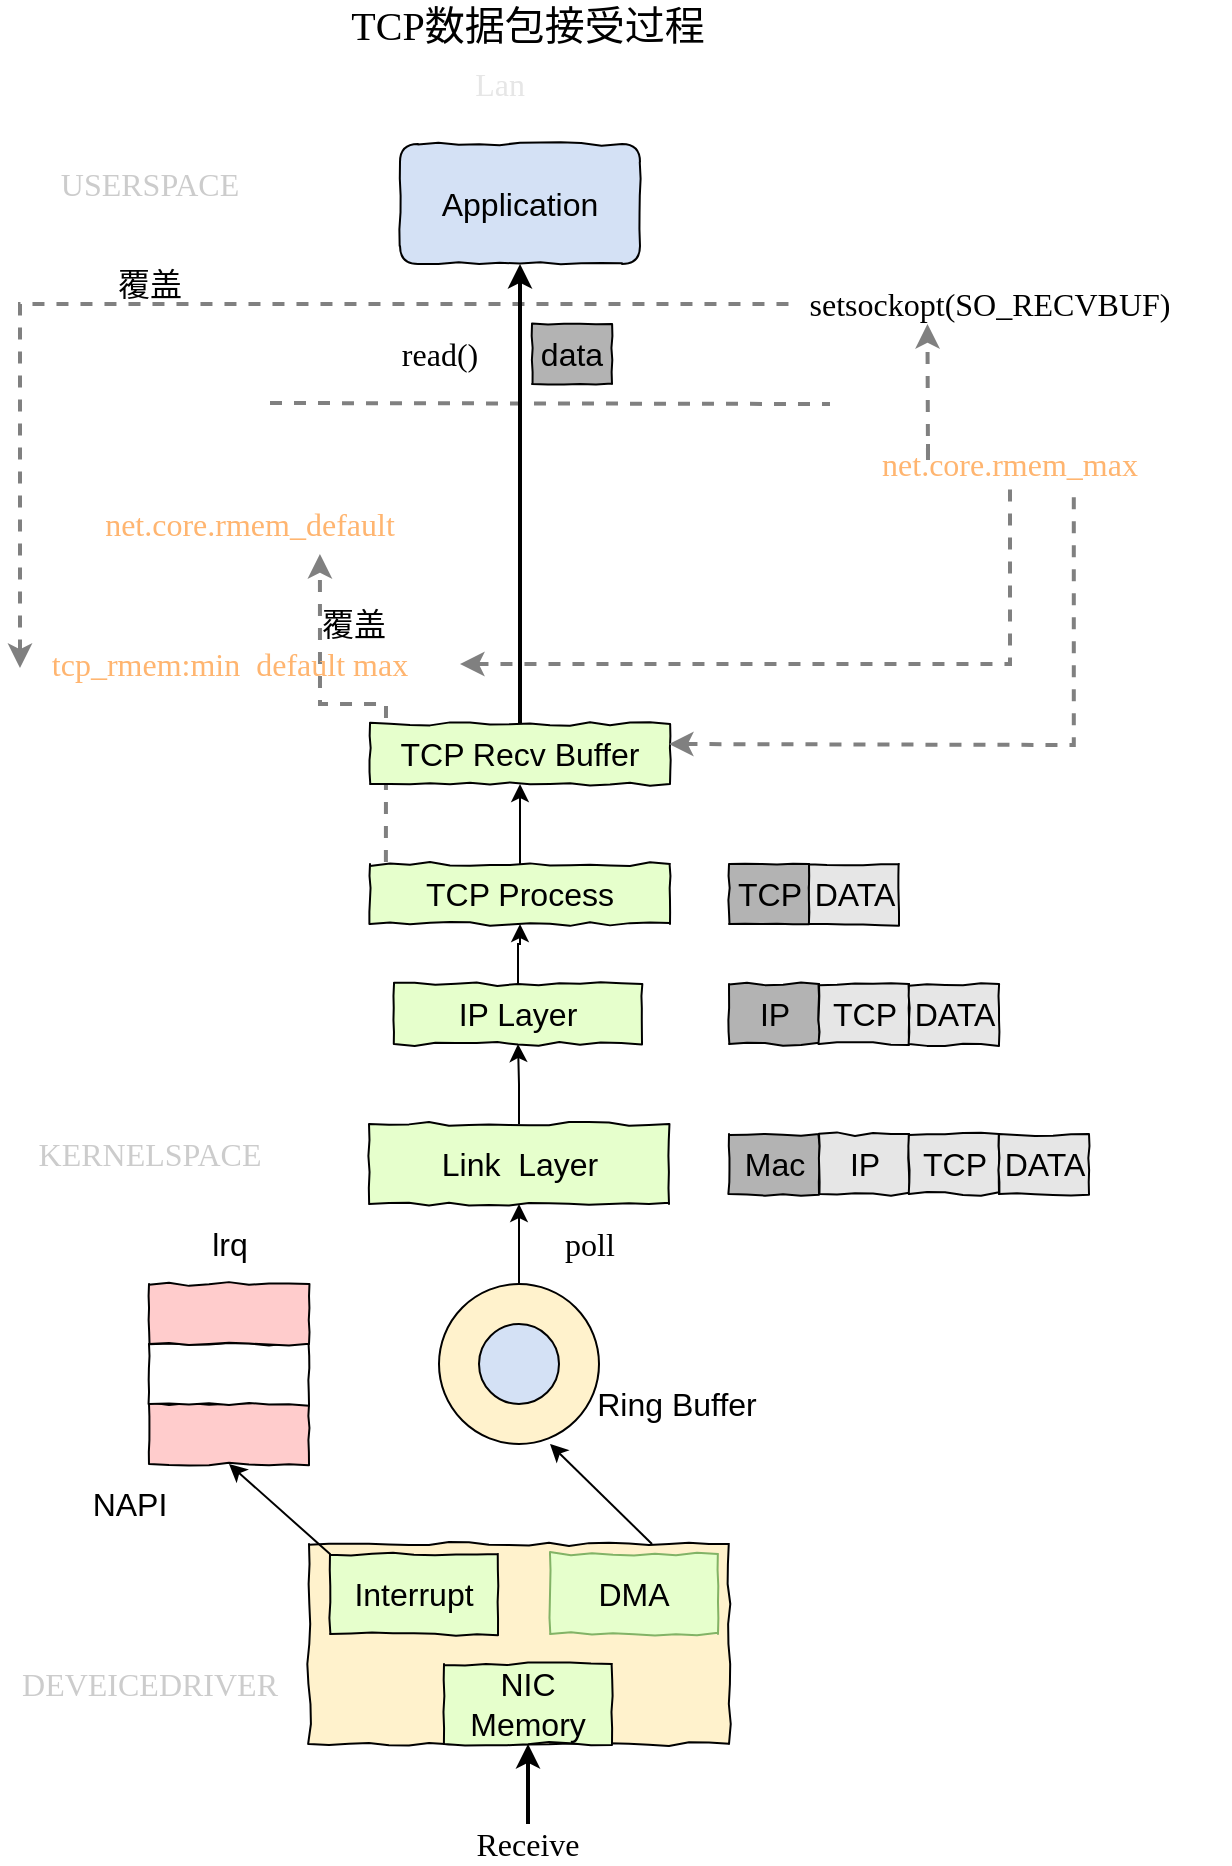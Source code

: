 <mxfile version="13.6.2" type="device"><diagram id="Hfrxmx6uo8DTdhoC0Vx8" name="第 1 页"><mxGraphModel dx="925" dy="1808" grid="1" gridSize="10" guides="1" tooltips="1" connect="1" arrows="1" fold="1" page="1" pageScale="1" pageWidth="827" pageHeight="1169" math="0" shadow="0"><root><mxCell id="0"/><mxCell id="1" parent="0"/><mxCell id="3Puk5AsZK9fZrvvXnotV-1" value="" style="rounded=0;whiteSpace=wrap;html=1;comic=1;fontSize=16;fillColor=#FFF2CC;" vertex="1" parent="1"><mxGeometry x="229.5" y="350" width="210" height="100" as="geometry"/></mxCell><mxCell id="3Puk5AsZK9fZrvvXnotV-25" value="" style="edgeStyle=orthogonalEdgeStyle;rounded=0;orthogonalLoop=1;jettySize=auto;html=1;fontSize=16;" edge="1" parent="1" source="3Puk5AsZK9fZrvvXnotV-2" target="3Puk5AsZK9fZrvvXnotV-4"><mxGeometry relative="1" as="geometry"/></mxCell><mxCell id="3Puk5AsZK9fZrvvXnotV-2" value="" style="ellipse;whiteSpace=wrap;html=1;aspect=fixed;comic=1;fontSize=16;fillColor=#FFF2CC;" vertex="1" parent="1"><mxGeometry x="294.5" y="220" width="80" height="80" as="geometry"/></mxCell><mxCell id="3Puk5AsZK9fZrvvXnotV-3" value="" style="ellipse;whiteSpace=wrap;html=1;aspect=fixed;comic=1;fontSize=16;fillColor=#D4E1F5;" vertex="1" parent="1"><mxGeometry x="314.5" y="240" width="40" height="40" as="geometry"/></mxCell><mxCell id="3Puk5AsZK9fZrvvXnotV-15" value="" style="edgeStyle=orthogonalEdgeStyle;rounded=0;orthogonalLoop=1;jettySize=auto;html=1;entryX=0.5;entryY=1;entryDx=0;entryDy=0;fontSize=16;" edge="1" parent="1" source="3Puk5AsZK9fZrvvXnotV-4" target="3Puk5AsZK9fZrvvXnotV-5"><mxGeometry relative="1" as="geometry"/></mxCell><mxCell id="3Puk5AsZK9fZrvvXnotV-4" value="Link &amp;nbsp;Layer" style="rounded=0;whiteSpace=wrap;html=1;comic=1;fontSize=16;fillColor=#E6FFCC;" vertex="1" parent="1"><mxGeometry x="259.5" y="140" width="150" height="40" as="geometry"/></mxCell><mxCell id="3Puk5AsZK9fZrvvXnotV-16" value="" style="edgeStyle=orthogonalEdgeStyle;rounded=0;orthogonalLoop=1;jettySize=auto;html=1;fontSize=16;" edge="1" parent="1" source="3Puk5AsZK9fZrvvXnotV-5" target="3Puk5AsZK9fZrvvXnotV-12"><mxGeometry relative="1" as="geometry"/></mxCell><mxCell id="3Puk5AsZK9fZrvvXnotV-5" value="IP Layer" style="rounded=0;whiteSpace=wrap;html=1;comic=1;fontSize=16;fillColor=#E6FFCC;" vertex="1" parent="1"><mxGeometry x="272" y="70" width="124" height="30" as="geometry"/></mxCell><mxCell id="3Puk5AsZK9fZrvvXnotV-8" value="Application" style="rounded=1;whiteSpace=wrap;html=1;comic=1;fontSize=16;fillColor=#D4E1F5;" vertex="1" parent="1"><mxGeometry x="275" y="-350" width="120" height="60" as="geometry"/></mxCell><mxCell id="3Puk5AsZK9fZrvvXnotV-43" style="edgeStyle=orthogonalEdgeStyle;rounded=0;orthogonalLoop=1;jettySize=auto;html=1;entryX=0.5;entryY=1;entryDx=0;entryDy=0;fontFamily=Comic Sans MS;fontSize=16;fontColor=#CCCCCC;" edge="1" parent="1" source="3Puk5AsZK9fZrvvXnotV-12" target="3Puk5AsZK9fZrvvXnotV-56"><mxGeometry relative="1" as="geometry"/></mxCell><mxCell id="3Puk5AsZK9fZrvvXnotV-49" style="edgeStyle=orthogonalEdgeStyle;rounded=0;orthogonalLoop=1;jettySize=auto;html=1;exitX=0.053;exitY=-0.033;exitDx=0;exitDy=0;entryX=0.652;entryY=1.25;entryDx=0;entryDy=0;entryPerimeter=0;dashed=1;strokeColor=#808080;strokeWidth=2;fontFamily=Comic Sans MS;fontSize=16;fontColor=#CCCCCC;exitPerimeter=0;" edge="1" parent="1" source="3Puk5AsZK9fZrvvXnotV-12" target="3Puk5AsZK9fZrvvXnotV-48"><mxGeometry relative="1" as="geometry"/></mxCell><mxCell id="3Puk5AsZK9fZrvvXnotV-54" style="edgeStyle=orthogonalEdgeStyle;rounded=0;orthogonalLoop=1;jettySize=auto;html=1;dashed=1;strokeColor=#808080;strokeWidth=2;fontFamily=Comic Sans MS;fontSize=16;fontColor=#CCCCCC;endArrow=none;endFill=0;startArrow=classic;startFill=1;exitX=1;exitY=0.5;exitDx=0;exitDy=0;" edge="1" parent="1" source="3Puk5AsZK9fZrvvXnotV-47" target="3Puk5AsZK9fZrvvXnotV-53"><mxGeometry relative="1" as="geometry"><mxPoint x="298" y="-110" as="sourcePoint"/></mxGeometry></mxCell><mxCell id="3Puk5AsZK9fZrvvXnotV-12" value="TCP Process" style="rounded=0;whiteSpace=wrap;html=1;comic=1;fontSize=16;fillColor=#E6FFCC;" vertex="1" parent="1"><mxGeometry x="260" y="10" width="150" height="30" as="geometry"/></mxCell><mxCell id="3Puk5AsZK9fZrvvXnotV-18" value="DMA" style="rounded=0;whiteSpace=wrap;html=1;comic=1;fontSize=16;strokeColor=#82b366;fillColor=#E6FFCC;" vertex="1" parent="1"><mxGeometry x="350" y="355" width="84" height="40" as="geometry"/></mxCell><mxCell id="3Puk5AsZK9fZrvvXnotV-19" value="Interrupt" style="rounded=0;whiteSpace=wrap;html=1;comic=1;fontSize=16;fillColor=#E6FFCC;" vertex="1" parent="1"><mxGeometry x="240" y="355" width="84" height="40" as="geometry"/></mxCell><mxCell id="3Puk5AsZK9fZrvvXnotV-20" value="NIC Memory" style="rounded=0;whiteSpace=wrap;html=1;comic=1;fontSize=16;fillColor=#E6FFCC;" vertex="1" parent="1"><mxGeometry x="297" y="410" width="84" height="40" as="geometry"/></mxCell><mxCell id="3Puk5AsZK9fZrvvXnotV-21" value="" style="rounded=0;whiteSpace=wrap;html=1;comic=1;fontSize=16;fillColor=#FFCCCC;" vertex="1" parent="1"><mxGeometry x="149.5" y="280" width="80" height="30" as="geometry"/></mxCell><mxCell id="3Puk5AsZK9fZrvvXnotV-22" value="" style="rounded=0;whiteSpace=wrap;html=1;comic=1;fontSize=16;" vertex="1" parent="1"><mxGeometry x="149.5" y="250" width="80" height="30" as="geometry"/></mxCell><mxCell id="3Puk5AsZK9fZrvvXnotV-23" value="" style="rounded=0;whiteSpace=wrap;html=1;comic=1;fontSize=16;fillColor=#FFCCCC;" vertex="1" parent="1"><mxGeometry x="149.5" y="220" width="80" height="30" as="geometry"/></mxCell><mxCell id="3Puk5AsZK9fZrvvXnotV-24" value="Ring Buffer" style="text;html=1;strokeColor=none;fillColor=none;align=center;verticalAlign=middle;whiteSpace=wrap;rounded=0;comic=1;fontSize=16;" vertex="1" parent="1"><mxGeometry x="372" y="270" width="83" height="20" as="geometry"/></mxCell><mxCell id="3Puk5AsZK9fZrvvXnotV-26" value="lrq" style="text;html=1;strokeColor=none;fillColor=none;align=center;verticalAlign=middle;whiteSpace=wrap;rounded=0;comic=1;fontSize=16;" vertex="1" parent="1"><mxGeometry x="170" y="190" width="40" height="20" as="geometry"/></mxCell><mxCell id="3Puk5AsZK9fZrvvXnotV-27" value="NAPI" style="text;html=1;strokeColor=none;fillColor=none;align=center;verticalAlign=middle;whiteSpace=wrap;rounded=0;comic=1;fontSize=16;" vertex="1" parent="1"><mxGeometry x="120" y="320" width="40" height="20" as="geometry"/></mxCell><mxCell id="3Puk5AsZK9fZrvvXnotV-28" value="" style="endArrow=classic;html=1;entryX=0.5;entryY=1;entryDx=0;entryDy=0;exitX=0;exitY=0;exitDx=0;exitDy=0;fontSize=16;" edge="1" parent="1" source="3Puk5AsZK9fZrvvXnotV-19" target="3Puk5AsZK9fZrvvXnotV-21"><mxGeometry width="50" height="50" relative="1" as="geometry"><mxPoint x="250" y="340" as="sourcePoint"/><mxPoint x="300" y="290" as="targetPoint"/></mxGeometry></mxCell><mxCell id="3Puk5AsZK9fZrvvXnotV-29" value="" style="endArrow=classic;html=1;entryX=0.5;entryY=1;entryDx=0;entryDy=0;fontSize=16;" edge="1" parent="1"><mxGeometry width="50" height="50" relative="1" as="geometry"><mxPoint x="401" y="350" as="sourcePoint"/><mxPoint x="350" y="300" as="targetPoint"/></mxGeometry></mxCell><mxCell id="3Puk5AsZK9fZrvvXnotV-30" value="Mac" style="rounded=0;whiteSpace=wrap;html=1;comic=1;fontSize=16;fillColor=#B3B3B3;" vertex="1" parent="1"><mxGeometry x="439.5" y="145" width="45" height="30" as="geometry"/></mxCell><mxCell id="3Puk5AsZK9fZrvvXnotV-31" value="IP" style="rounded=0;whiteSpace=wrap;html=1;comic=1;fontSize=16;fillColor=#E6E6E6;" vertex="1" parent="1"><mxGeometry x="484.5" y="145" width="45" height="30" as="geometry"/></mxCell><mxCell id="3Puk5AsZK9fZrvvXnotV-32" value="TCP" style="rounded=0;whiteSpace=wrap;html=1;comic=1;fontSize=16;fillColor=#E6E6E6;" vertex="1" parent="1"><mxGeometry x="529.5" y="145" width="45" height="30" as="geometry"/></mxCell><mxCell id="3Puk5AsZK9fZrvvXnotV-33" value="DATA" style="rounded=0;whiteSpace=wrap;html=1;comic=1;fontSize=16;fillColor=#E6E6E6;" vertex="1" parent="1"><mxGeometry x="574.5" y="145" width="45" height="30" as="geometry"/></mxCell><mxCell id="3Puk5AsZK9fZrvvXnotV-34" value="IP" style="rounded=0;whiteSpace=wrap;html=1;comic=1;fontSize=16;fillColor=#B3B3B3;" vertex="1" parent="1"><mxGeometry x="439.5" y="70" width="45" height="30" as="geometry"/></mxCell><mxCell id="3Puk5AsZK9fZrvvXnotV-35" value="TCP" style="rounded=0;whiteSpace=wrap;html=1;comic=1;fontSize=16;fillColor=#E6E6E6;" vertex="1" parent="1"><mxGeometry x="484.5" y="70" width="45" height="30" as="geometry"/></mxCell><mxCell id="3Puk5AsZK9fZrvvXnotV-36" value="DATA" style="rounded=0;whiteSpace=wrap;html=1;comic=1;fontSize=16;fillColor=#E6E6E6;" vertex="1" parent="1"><mxGeometry x="529.5" y="70" width="45" height="30" as="geometry"/></mxCell><mxCell id="3Puk5AsZK9fZrvvXnotV-38" value="TCP" style="rounded=0;whiteSpace=wrap;html=1;comic=1;fontSize=16;fillColor=#B3B3B3;" vertex="1" parent="1"><mxGeometry x="439.5" y="10" width="40" height="30" as="geometry"/></mxCell><mxCell id="3Puk5AsZK9fZrvvXnotV-39" value="DATA" style="rounded=0;whiteSpace=wrap;html=1;comic=1;fontSize=16;fillColor=#E6E6E6;" vertex="1" parent="1"><mxGeometry x="479.5" y="10" width="45" height="30" as="geometry"/></mxCell><mxCell id="3Puk5AsZK9fZrvvXnotV-40" value="DEVEICEDRIVER" style="text;html=1;strokeColor=none;align=center;verticalAlign=middle;whiteSpace=wrap;rounded=0;comic=1;fontSize=16;fontFamily=Comic Sans MS;fontColor=#CCCCCC;" vertex="1" parent="1"><mxGeometry x="130" y="410" width="40" height="20" as="geometry"/></mxCell><mxCell id="3Puk5AsZK9fZrvvXnotV-41" value="KERNELSPACE" style="text;html=1;strokeColor=none;align=center;verticalAlign=middle;whiteSpace=wrap;rounded=0;comic=1;fontSize=16;fontFamily=Comic Sans MS;fontColor=#CCCCCC;" vertex="1" parent="1"><mxGeometry x="130" y="145" width="40" height="20" as="geometry"/></mxCell><mxCell id="3Puk5AsZK9fZrvvXnotV-44" value="" style="endArrow=none;html=1;fontFamily=Comic Sans MS;fontSize=16;fontColor=#CCCCCC;dashed=1;strokeWidth=2;strokeColor=#808080;" edge="1" parent="1"><mxGeometry width="50" height="50" relative="1" as="geometry"><mxPoint x="210" y="-220.5" as="sourcePoint"/><mxPoint x="490" y="-220" as="targetPoint"/></mxGeometry></mxCell><mxCell id="3Puk5AsZK9fZrvvXnotV-45" value="data" style="rounded=0;whiteSpace=wrap;html=1;comic=1;fontSize=16;fillColor=#B3B3B3;" vertex="1" parent="1"><mxGeometry x="341" y="-260" width="40" height="30" as="geometry"/></mxCell><mxCell id="3Puk5AsZK9fZrvvXnotV-46" value="&lt;font color=&quot;#000000&quot;&gt;read()&lt;/font&gt;" style="text;html=1;strokeColor=none;fillColor=none;align=center;verticalAlign=middle;whiteSpace=wrap;rounded=0;comic=1;fontFamily=Comic Sans MS;fontSize=16;fontColor=#CCCCCC;" vertex="1" parent="1"><mxGeometry x="275" y="-255" width="40" height="20" as="geometry"/></mxCell><mxCell id="3Puk5AsZK9fZrvvXnotV-50" style="edgeStyle=orthogonalEdgeStyle;rounded=0;orthogonalLoop=1;jettySize=auto;html=1;exitX=0;exitY=0.5;exitDx=0;exitDy=0;dashed=1;strokeColor=#808080;strokeWidth=2;fontFamily=Comic Sans MS;fontSize=16;fontColor=#CCCCCC;endArrow=none;endFill=0;startArrow=classic;startFill=1;" edge="1" parent="1"><mxGeometry relative="1" as="geometry"><mxPoint x="470" y="-270" as="targetPoint"/><mxPoint x="85" y="-88" as="sourcePoint"/><Array as="points"><mxPoint x="85" y="-270"/></Array></mxGeometry></mxCell><mxCell id="3Puk5AsZK9fZrvvXnotV-47" value="&lt;font color=&quot;#ffb570&quot;&gt;tcp_rmem:min &amp;nbsp;default max&lt;/font&gt;" style="text;html=1;strokeColor=none;fillColor=none;align=center;verticalAlign=middle;whiteSpace=wrap;rounded=0;comic=1;fontFamily=Comic Sans MS;fontSize=16;fontColor=#CCCCCC;" vertex="1" parent="1"><mxGeometry x="75" y="-100" width="230" height="20" as="geometry"/></mxCell><mxCell id="3Puk5AsZK9fZrvvXnotV-48" value="&lt;font color=&quot;#ffb570&quot;&gt;net.core.rmem_default&lt;/font&gt;" style="text;html=1;strokeColor=none;fillColor=none;align=center;verticalAlign=middle;whiteSpace=wrap;rounded=0;comic=1;fontFamily=Comic Sans MS;fontSize=16;fontColor=#CCCCCC;" vertex="1" parent="1"><mxGeometry x="85" y="-170" width="230" height="20" as="geometry"/></mxCell><mxCell id="3Puk5AsZK9fZrvvXnotV-51" value="&lt;font color=&quot;#000000&quot;&gt;setsockopt(SO_RECVBUF)&lt;/font&gt;" style="text;html=1;strokeColor=none;fillColor=none;align=center;verticalAlign=middle;whiteSpace=wrap;rounded=0;comic=1;fontFamily=Comic Sans MS;fontSize=16;fontColor=#CCCCCC;" vertex="1" parent="1"><mxGeometry x="550" y="-280" width="40" height="20" as="geometry"/></mxCell><mxCell id="3Puk5AsZK9fZrvvXnotV-52" style="edgeStyle=orthogonalEdgeStyle;rounded=0;orthogonalLoop=1;jettySize=auto;html=1;entryX=0.652;entryY=1.25;entryDx=0;entryDy=0;entryPerimeter=0;dashed=1;strokeColor=#808080;strokeWidth=2;fontFamily=Comic Sans MS;fontSize=16;fontColor=#CCCCCC;" edge="1" parent="1"><mxGeometry relative="1" as="geometry"><mxPoint x="539" y="-200" as="sourcePoint"/><mxPoint x="538.73" y="-260" as="targetPoint"/><Array as="points"><mxPoint x="539" y="-190"/><mxPoint x="539" y="-190"/></Array></mxGeometry></mxCell><mxCell id="3Puk5AsZK9fZrvvXnotV-53" value="&lt;font color=&quot;#ffb570&quot;&gt;net.core.rmem_max&lt;/font&gt;" style="text;html=1;strokeColor=none;fillColor=none;align=center;verticalAlign=middle;whiteSpace=wrap;rounded=0;comic=1;fontFamily=Comic Sans MS;fontSize=16;fontColor=#CCCCCC;" vertex="1" parent="1"><mxGeometry x="470" y="-200" width="220" height="20" as="geometry"/></mxCell><mxCell id="3Puk5AsZK9fZrvvXnotV-55" value="&lt;font color=&quot;#000000&quot;&gt;覆盖&lt;/font&gt;" style="text;html=1;strokeColor=none;fillColor=none;align=center;verticalAlign=middle;whiteSpace=wrap;rounded=0;comic=1;fontFamily=Comic Sans MS;fontSize=16;fontColor=#CCCCCC;" vertex="1" parent="1"><mxGeometry x="232" y="-120" width="40" height="20" as="geometry"/></mxCell><mxCell id="3Puk5AsZK9fZrvvXnotV-57" style="edgeStyle=orthogonalEdgeStyle;rounded=0;orthogonalLoop=1;jettySize=auto;html=1;exitX=0.5;exitY=0;exitDx=0;exitDy=0;entryX=0.5;entryY=1;entryDx=0;entryDy=0;startArrow=none;startFill=0;endArrow=classic;endFill=1;strokeWidth=2;fontFamily=Comic Sans MS;fontSize=16;fontColor=#CCCCCC;" edge="1" parent="1" source="3Puk5AsZK9fZrvvXnotV-56" target="3Puk5AsZK9fZrvvXnotV-8"><mxGeometry relative="1" as="geometry"/></mxCell><mxCell id="3Puk5AsZK9fZrvvXnotV-56" value="TCP Recv Buffer" style="rounded=0;whiteSpace=wrap;html=1;comic=1;fontSize=16;fillColor=#E6FFCC;" vertex="1" parent="1"><mxGeometry x="260" y="-60" width="150" height="30" as="geometry"/></mxCell><mxCell id="3Puk5AsZK9fZrvvXnotV-58" style="edgeStyle=orthogonalEdgeStyle;rounded=0;orthogonalLoop=1;jettySize=auto;html=1;dashed=1;strokeColor=#808080;strokeWidth=2;fontFamily=Comic Sans MS;fontSize=16;fontColor=#CCCCCC;endArrow=none;endFill=0;startArrow=classic;startFill=1;exitX=1;exitY=0.5;exitDx=0;exitDy=0;entryX=0.645;entryY=1.1;entryDx=0;entryDy=0;entryPerimeter=0;" edge="1" parent="1" target="3Puk5AsZK9fZrvvXnotV-53"><mxGeometry relative="1" as="geometry"><mxPoint x="409.5" y="-50" as="sourcePoint"/><mxPoint x="684.5" y="-140" as="targetPoint"/></mxGeometry></mxCell><mxCell id="3Puk5AsZK9fZrvvXnotV-59" value="&lt;font color=&quot;#000000&quot;&gt;poll&lt;/font&gt;" style="text;html=1;strokeColor=none;fillColor=none;align=center;verticalAlign=middle;whiteSpace=wrap;rounded=0;comic=1;fontFamily=Comic Sans MS;fontSize=16;fontColor=#CCCCCC;" vertex="1" parent="1"><mxGeometry x="350" y="190" width="40" height="20" as="geometry"/></mxCell><mxCell id="3Puk5AsZK9fZrvvXnotV-61" value="" style="edgeStyle=orthogonalEdgeStyle;rounded=0;orthogonalLoop=1;jettySize=auto;html=1;startArrow=none;startFill=0;endArrow=classic;endFill=1;strokeColor=#000000;strokeWidth=2;fontFamily=Comic Sans MS;fontSize=16;fontColor=#CCCCCC;" edge="1" parent="1" source="3Puk5AsZK9fZrvvXnotV-60" target="3Puk5AsZK9fZrvvXnotV-20"><mxGeometry relative="1" as="geometry"/></mxCell><mxCell id="3Puk5AsZK9fZrvvXnotV-60" value="&lt;font color=&quot;#000000&quot;&gt;Receive&lt;/font&gt;" style="text;html=1;strokeColor=none;fillColor=none;align=center;verticalAlign=middle;whiteSpace=wrap;rounded=0;comic=1;fontFamily=Comic Sans MS;fontSize=16;fontColor=#CCCCCC;" vertex="1" parent="1"><mxGeometry x="319" y="490" width="40" height="20" as="geometry"/></mxCell><mxCell id="3Puk5AsZK9fZrvvXnotV-63" value="&lt;font color=&quot;#000000&quot;&gt;覆盖&lt;/font&gt;" style="text;html=1;strokeColor=none;fillColor=none;align=center;verticalAlign=middle;whiteSpace=wrap;rounded=0;comic=1;fontFamily=Comic Sans MS;fontSize=16;fontColor=#CCCCCC;" vertex="1" parent="1"><mxGeometry x="130" y="-290" width="40" height="20" as="geometry"/></mxCell><mxCell id="3Puk5AsZK9fZrvvXnotV-65" value="&lt;font style=&quot;font-size: 20px&quot; color=&quot;#000000&quot;&gt;TCP数据包接受过程&lt;/font&gt;" style="text;html=1;strokeColor=none;fillColor=none;align=center;verticalAlign=middle;whiteSpace=wrap;rounded=0;comic=1;fontFamily=Comic Sans MS;fontSize=16;fontColor=#CCCCCC;" vertex="1" parent="1"><mxGeometry x="224" y="-420" width="230" height="20" as="geometry"/></mxCell><mxCell id="3Puk5AsZK9fZrvvXnotV-66" value="Lan" style="text;html=1;strokeColor=none;fillColor=none;align=center;verticalAlign=middle;whiteSpace=wrap;rounded=0;comic=1;fontFamily=Comic Sans MS;fontSize=16;fontColor=#E6E6E6;" vertex="1" parent="1"><mxGeometry x="305" y="-390" width="40" height="20" as="geometry"/></mxCell><mxCell id="3Puk5AsZK9fZrvvXnotV-67" value="USERSPACE" style="text;html=1;strokeColor=none;align=center;verticalAlign=middle;whiteSpace=wrap;rounded=0;comic=1;fontSize=16;fontFamily=Comic Sans MS;fontColor=#CCCCCC;" vertex="1" parent="1"><mxGeometry x="130" y="-340" width="40" height="20" as="geometry"/></mxCell></root></mxGraphModel></diagram></mxfile>